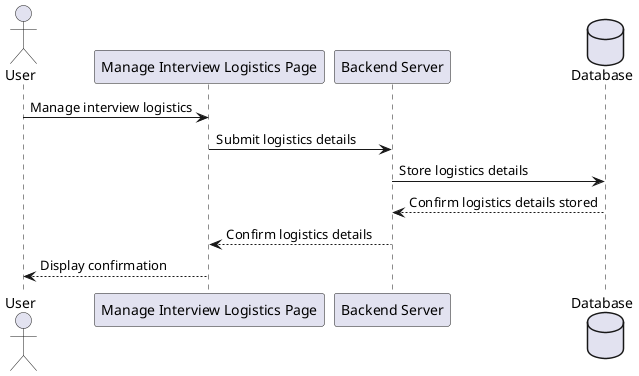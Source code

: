 ; filepath: /home/slightlywind/Repositories/Legacy/SWD392/sequence_diagrams/manage_interview_logistics.puml
@startuml
actor "User" as Staff
participant "Manage Interview Logistics Page" as ManageInterviewLogisticsPage
participant "Backend Server" as BackendServer
database Database

Staff -> ManageInterviewLogisticsPage: Manage interview logistics
ManageInterviewLogisticsPage -> BackendServer: Submit logistics details
BackendServer -> Database: Store logistics details
Database --> BackendServer: Confirm logistics details stored
BackendServer --> ManageInterviewLogisticsPage: Confirm logistics details
ManageInterviewLogisticsPage --> Staff: Display confirmation
@enduml
